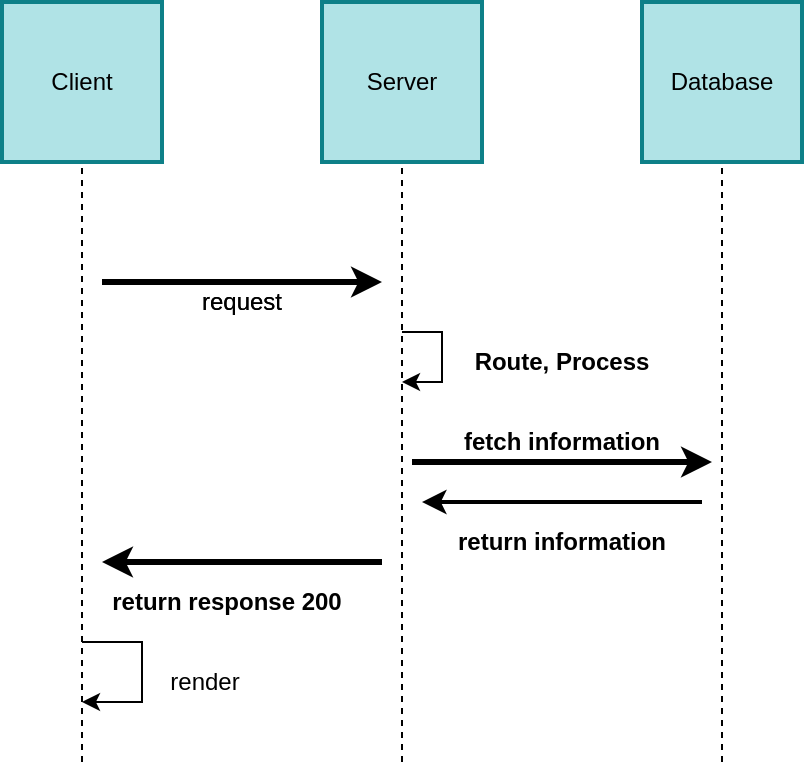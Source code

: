 <mxfile version="20.0.4" type="device"><diagram id="urbhT8yTSUt_1gHe-UaC" name="Page-1"><mxGraphModel dx="1038" dy="579" grid="1" gridSize="10" guides="1" tooltips="1" connect="1" arrows="1" fold="1" page="1" pageScale="1" pageWidth="1654" pageHeight="1169" math="0" shadow="0"><root><mxCell id="0"/><mxCell id="1" parent="0"/><mxCell id="6pAtU6z6XmrkB2Y72K_e-2" value="Server" style="whiteSpace=wrap;html=1;aspect=fixed;strokeWidth=2;fillColor=#b0e3e6;strokeColor=#0e8088;" parent="1" vertex="1"><mxGeometry x="560" y="140" width="80" height="80" as="geometry"/></mxCell><mxCell id="6pAtU6z6XmrkB2Y72K_e-3" value="Client" style="whiteSpace=wrap;html=1;aspect=fixed;fillColor=#b0e3e6;strokeColor=#0e8088;strokeWidth=2;" parent="1" vertex="1"><mxGeometry x="400" y="140" width="80" height="80" as="geometry"/></mxCell><mxCell id="6pAtU6z6XmrkB2Y72K_e-4" value="Database" style="whiteSpace=wrap;html=1;aspect=fixed;fillColor=#b0e3e6;strokeColor=#0e8088;strokeWidth=2;" parent="1" vertex="1"><mxGeometry x="720" y="140" width="80" height="80" as="geometry"/></mxCell><mxCell id="6pAtU6z6XmrkB2Y72K_e-5" value="" style="endArrow=none;dashed=1;html=1;rounded=0;entryX=0.5;entryY=1;entryDx=0;entryDy=0;" parent="1" target="6pAtU6z6XmrkB2Y72K_e-3" edge="1"><mxGeometry width="50" height="50" relative="1" as="geometry"><mxPoint x="440" y="520" as="sourcePoint"/><mxPoint x="550" y="290" as="targetPoint"/></mxGeometry></mxCell><mxCell id="6pAtU6z6XmrkB2Y72K_e-6" value="" style="endArrow=none;dashed=1;html=1;rounded=0;entryX=0.5;entryY=1;entryDx=0;entryDy=0;" parent="1" target="6pAtU6z6XmrkB2Y72K_e-4" edge="1"><mxGeometry width="50" height="50" relative="1" as="geometry"><mxPoint x="760" y="520" as="sourcePoint"/><mxPoint x="450" y="230" as="targetPoint"/></mxGeometry></mxCell><mxCell id="6pAtU6z6XmrkB2Y72K_e-7" value="" style="endArrow=none;dashed=1;html=1;rounded=0;entryX=0.5;entryY=1;entryDx=0;entryDy=0;" parent="1" target="6pAtU6z6XmrkB2Y72K_e-2" edge="1"><mxGeometry width="50" height="50" relative="1" as="geometry"><mxPoint x="600" y="520" as="sourcePoint"/><mxPoint x="460" y="240" as="targetPoint"/></mxGeometry></mxCell><mxCell id="6pAtU6z6XmrkB2Y72K_e-11" value="" style="endArrow=classic;html=1;rounded=0;strokeWidth=3;" parent="1" edge="1"><mxGeometry width="50" height="50" relative="1" as="geometry"><mxPoint x="450" y="280" as="sourcePoint"/><mxPoint x="590" y="280" as="targetPoint"/><Array as="points"><mxPoint x="520" y="280"/></Array></mxGeometry></mxCell><mxCell id="6pAtU6z6XmrkB2Y72K_e-12" value="" style="endArrow=classic;html=1;rounded=0;strokeWidth=3;" parent="1" edge="1"><mxGeometry width="50" height="50" relative="1" as="geometry"><mxPoint x="605" y="370" as="sourcePoint"/><mxPoint x="755" y="370" as="targetPoint"/><Array as="points"><mxPoint x="675" y="370"/></Array></mxGeometry></mxCell><mxCell id="6pAtU6z6XmrkB2Y72K_e-17" value="" style="endArrow=classic;html=1;rounded=0;strokeWidth=3;" parent="1" edge="1"><mxGeometry width="50" height="50" relative="1" as="geometry"><mxPoint x="590" y="420" as="sourcePoint"/><mxPoint x="450" y="420" as="targetPoint"/></mxGeometry></mxCell><mxCell id="6pAtU6z6XmrkB2Y72K_e-18" value="" style="endArrow=classic;html=1;rounded=0;strokeWidth=2;" parent="1" edge="1"><mxGeometry width="50" height="50" relative="1" as="geometry"><mxPoint x="750" y="390" as="sourcePoint"/><mxPoint x="610" y="390" as="targetPoint"/><Array as="points"><mxPoint x="680" y="390"/></Array></mxGeometry></mxCell><mxCell id="6pAtU6z6XmrkB2Y72K_e-19" value="&lt;b&gt;Route, Process&lt;/b&gt;" style="text;html=1;strokeColor=none;fillColor=none;align=center;verticalAlign=middle;whiteSpace=wrap;rounded=0;" parent="1" vertex="1"><mxGeometry x="630" y="310" width="100" height="20" as="geometry"/></mxCell><mxCell id="6pAtU6z6XmrkB2Y72K_e-20" value="request" style="text;html=1;strokeColor=none;fillColor=none;align=center;verticalAlign=middle;whiteSpace=wrap;rounded=0;" parent="1" vertex="1"><mxGeometry x="465" y="280" width="110" height="20" as="geometry"/></mxCell><mxCell id="6pAtU6z6XmrkB2Y72K_e-21" value="&lt;b&gt;return response 200&lt;/b&gt;" style="text;html=1;strokeColor=none;fillColor=none;align=center;verticalAlign=middle;whiteSpace=wrap;rounded=0;" parent="1" vertex="1"><mxGeometry x="450" y="430" width="125" height="20" as="geometry"/></mxCell><mxCell id="6pAtU6z6XmrkB2Y72K_e-22" value="" style="endArrow=classic;html=1;rounded=0;" parent="1" edge="1"><mxGeometry width="50" height="50" relative="1" as="geometry"><mxPoint x="600" y="305" as="sourcePoint"/><mxPoint x="600" y="330" as="targetPoint"/><Array as="points"><mxPoint x="620" y="305"/><mxPoint x="620" y="330"/></Array></mxGeometry></mxCell><mxCell id="6pAtU6z6XmrkB2Y72K_e-50" value="" style="endArrow=classic;html=1;rounded=0;" parent="1" edge="1"><mxGeometry width="50" height="50" relative="1" as="geometry"><mxPoint x="440" y="460" as="sourcePoint"/><mxPoint x="440" y="490" as="targetPoint"/><Array as="points"><mxPoint x="470" y="460"/><mxPoint x="470" y="490"/></Array></mxGeometry></mxCell><mxCell id="6pAtU6z6XmrkB2Y72K_e-51" value="request" style="text;html=1;strokeColor=none;fillColor=none;align=center;verticalAlign=middle;whiteSpace=wrap;rounded=0;" parent="1" vertex="1"><mxGeometry x="465" y="280" width="110" height="20" as="geometry"/></mxCell><mxCell id="6pAtU6z6XmrkB2Y72K_e-52" value="render" style="text;html=1;strokeColor=none;fillColor=none;align=center;verticalAlign=middle;whiteSpace=wrap;rounded=0;" parent="1" vertex="1"><mxGeometry x="480" y="470" width="42.5" height="20" as="geometry"/></mxCell><mxCell id="6pAtU6z6XmrkB2Y72K_e-53" value="&lt;b&gt;fetch information&lt;/b&gt;" style="text;html=1;strokeColor=none;fillColor=none;align=center;verticalAlign=middle;whiteSpace=wrap;rounded=0;" parent="1" vertex="1"><mxGeometry x="630" y="350" width="100" height="20" as="geometry"/></mxCell><mxCell id="6pAtU6z6XmrkB2Y72K_e-54" value="&lt;b&gt;return information&lt;/b&gt;" style="text;html=1;strokeColor=none;fillColor=none;align=center;verticalAlign=middle;whiteSpace=wrap;rounded=0;" parent="1" vertex="1"><mxGeometry x="625" y="400" width="110" height="20" as="geometry"/></mxCell><mxCell id="EWF6-ws8YBbFx5NP-SwN-1" value="" style="endArrow=none;dashed=1;html=1;rounded=0;entryX=0.5;entryY=1;entryDx=0;entryDy=0;" edge="1" parent="1" target="6pAtU6z6XmrkB2Y72K_e-2"><mxGeometry width="50" height="50" relative="1" as="geometry"><mxPoint x="600" y="220" as="sourcePoint"/><mxPoint x="600" y="220" as="targetPoint"/></mxGeometry></mxCell></root></mxGraphModel></diagram></mxfile>